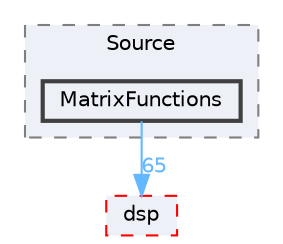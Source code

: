 digraph "Face_Access_inferencing/src/edge-impulse-sdk/CMSIS/DSP/Source/MatrixFunctions"
{
 // LATEX_PDF_SIZE
  bgcolor="transparent";
  edge [fontname=Helvetica,fontsize=10,labelfontname=Helvetica,labelfontsize=10];
  node [fontname=Helvetica,fontsize=10,shape=box,height=0.2,width=0.4];
  compound=true
  subgraph clusterdir_a34b64d58c1ca2c3bdef56c2ed709e8e {
    graph [ bgcolor="#edf0f7", pencolor="grey50", label="Source", fontname=Helvetica,fontsize=10 style="filled,dashed", URL="dir_a34b64d58c1ca2c3bdef56c2ed709e8e.html",tooltip=""]
  dir_4f01b1b8fe6fdb3724871377d01cd1b3 [label="MatrixFunctions", fillcolor="#edf0f7", color="grey25", style="filled,bold", URL="dir_4f01b1b8fe6fdb3724871377d01cd1b3.html",tooltip=""];
  }
  dir_886b43ea9b160eca43e3ca1bc455c6fc [label="dsp", fillcolor="#edf0f7", color="red", style="filled,dashed", URL="dir_886b43ea9b160eca43e3ca1bc455c6fc.html",tooltip=""];
  dir_4f01b1b8fe6fdb3724871377d01cd1b3->dir_886b43ea9b160eca43e3ca1bc455c6fc [headlabel="65", labeldistance=1.5 headhref="dir_000181_000084.html" href="dir_000181_000084.html" color="steelblue1" fontcolor="steelblue1"];
}
